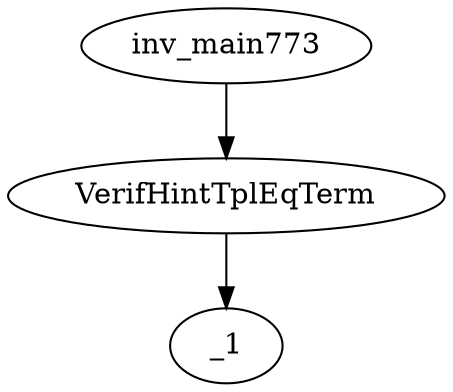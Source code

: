 digraph dag {
0 [label="inv_main773"];
1 [label="VerifHintTplEqTerm"];
2 [label="_1"];
0->1
1 -> 2
}
